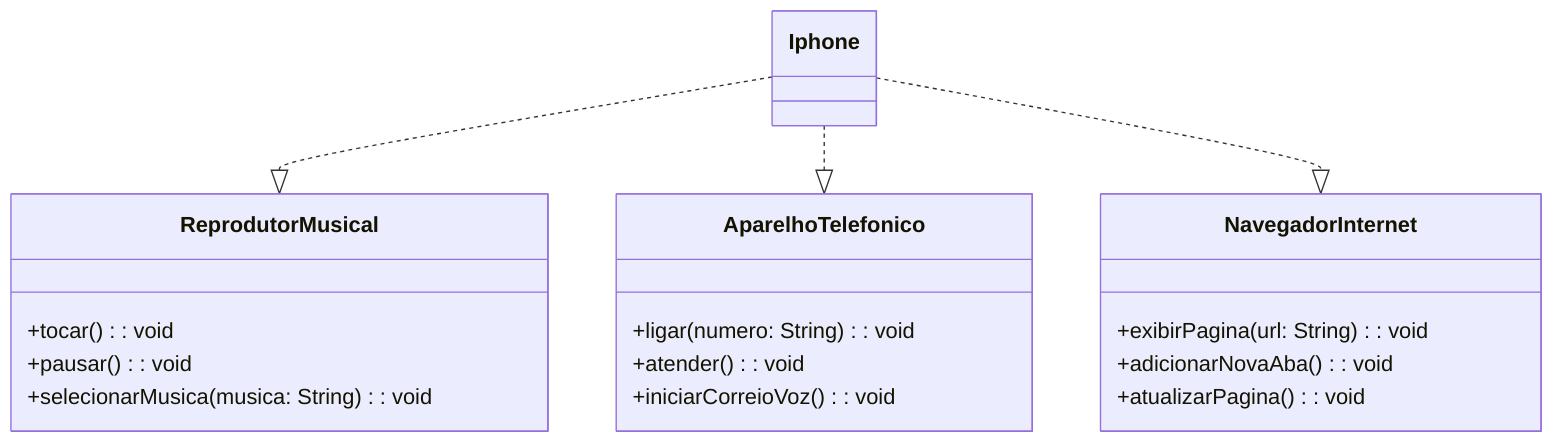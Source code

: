 classDiagram
    class ReprodutorMusical {
        +tocar(): void
        +pausar(): void
        +selecionarMusica(musica: String): void
    }

    class AparelhoTelefonico {
        +ligar(numero: String): void
        +atender(): void
        +iniciarCorreioVoz(): void
    }

    class NavegadorInternet {
        +exibirPagina(url: String): void
        +adicionarNovaAba(): void
        +atualizarPagina(): void
    }

    class Iphone {
    }

    Iphone ..|> ReprodutorMusical
    Iphone ..|> AparelhoTelefonico
    Iphone ..|> NavegadorInternet
